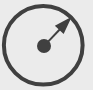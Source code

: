 <mxfile version="25.0.1">
  <diagram name="第 1 页" id="VX8x2q7U5yT6BQhmhuAg">
    <mxGraphModel dx="292" dy="186" grid="1" gridSize="3.937" guides="1" tooltips="1" connect="1" arrows="1" fold="1" page="1" pageScale="1" pageWidth="48" pageHeight="48" background="#EBEBEB" math="0" shadow="0">
      <root>
        <mxCell id="0" />
        <mxCell id="1" parent="0" />
        <mxCell id="lyHdZdXMzcT8fDuYrFmd-1" value="" style="ellipse;whiteSpace=wrap;html=1;aspect=fixed;fillColor=none;strokeColor=#404040;strokeWidth=2;" parent="1" vertex="1">
          <mxGeometry x="3.94" y="3.94" width="39.37" height="39.37" as="geometry" />
        </mxCell>
        <mxCell id="lyHdZdXMzcT8fDuYrFmd-3" value="" style="endArrow=blockThin;html=1;rounded=0;strokeWidth=1;startArrow=oval;startFill=1;endFill=1;strokeColor=#404040;entryX=1;entryY=0;entryDx=0;entryDy=0;" parent="1" target="lyHdZdXMzcT8fDuYrFmd-1" edge="1">
          <mxGeometry width="50" height="50" relative="1" as="geometry">
            <mxPoint x="24" y="24" as="sourcePoint" />
            <mxPoint x="39" y="24" as="targetPoint" />
          </mxGeometry>
        </mxCell>
      </root>
    </mxGraphModel>
  </diagram>
</mxfile>
